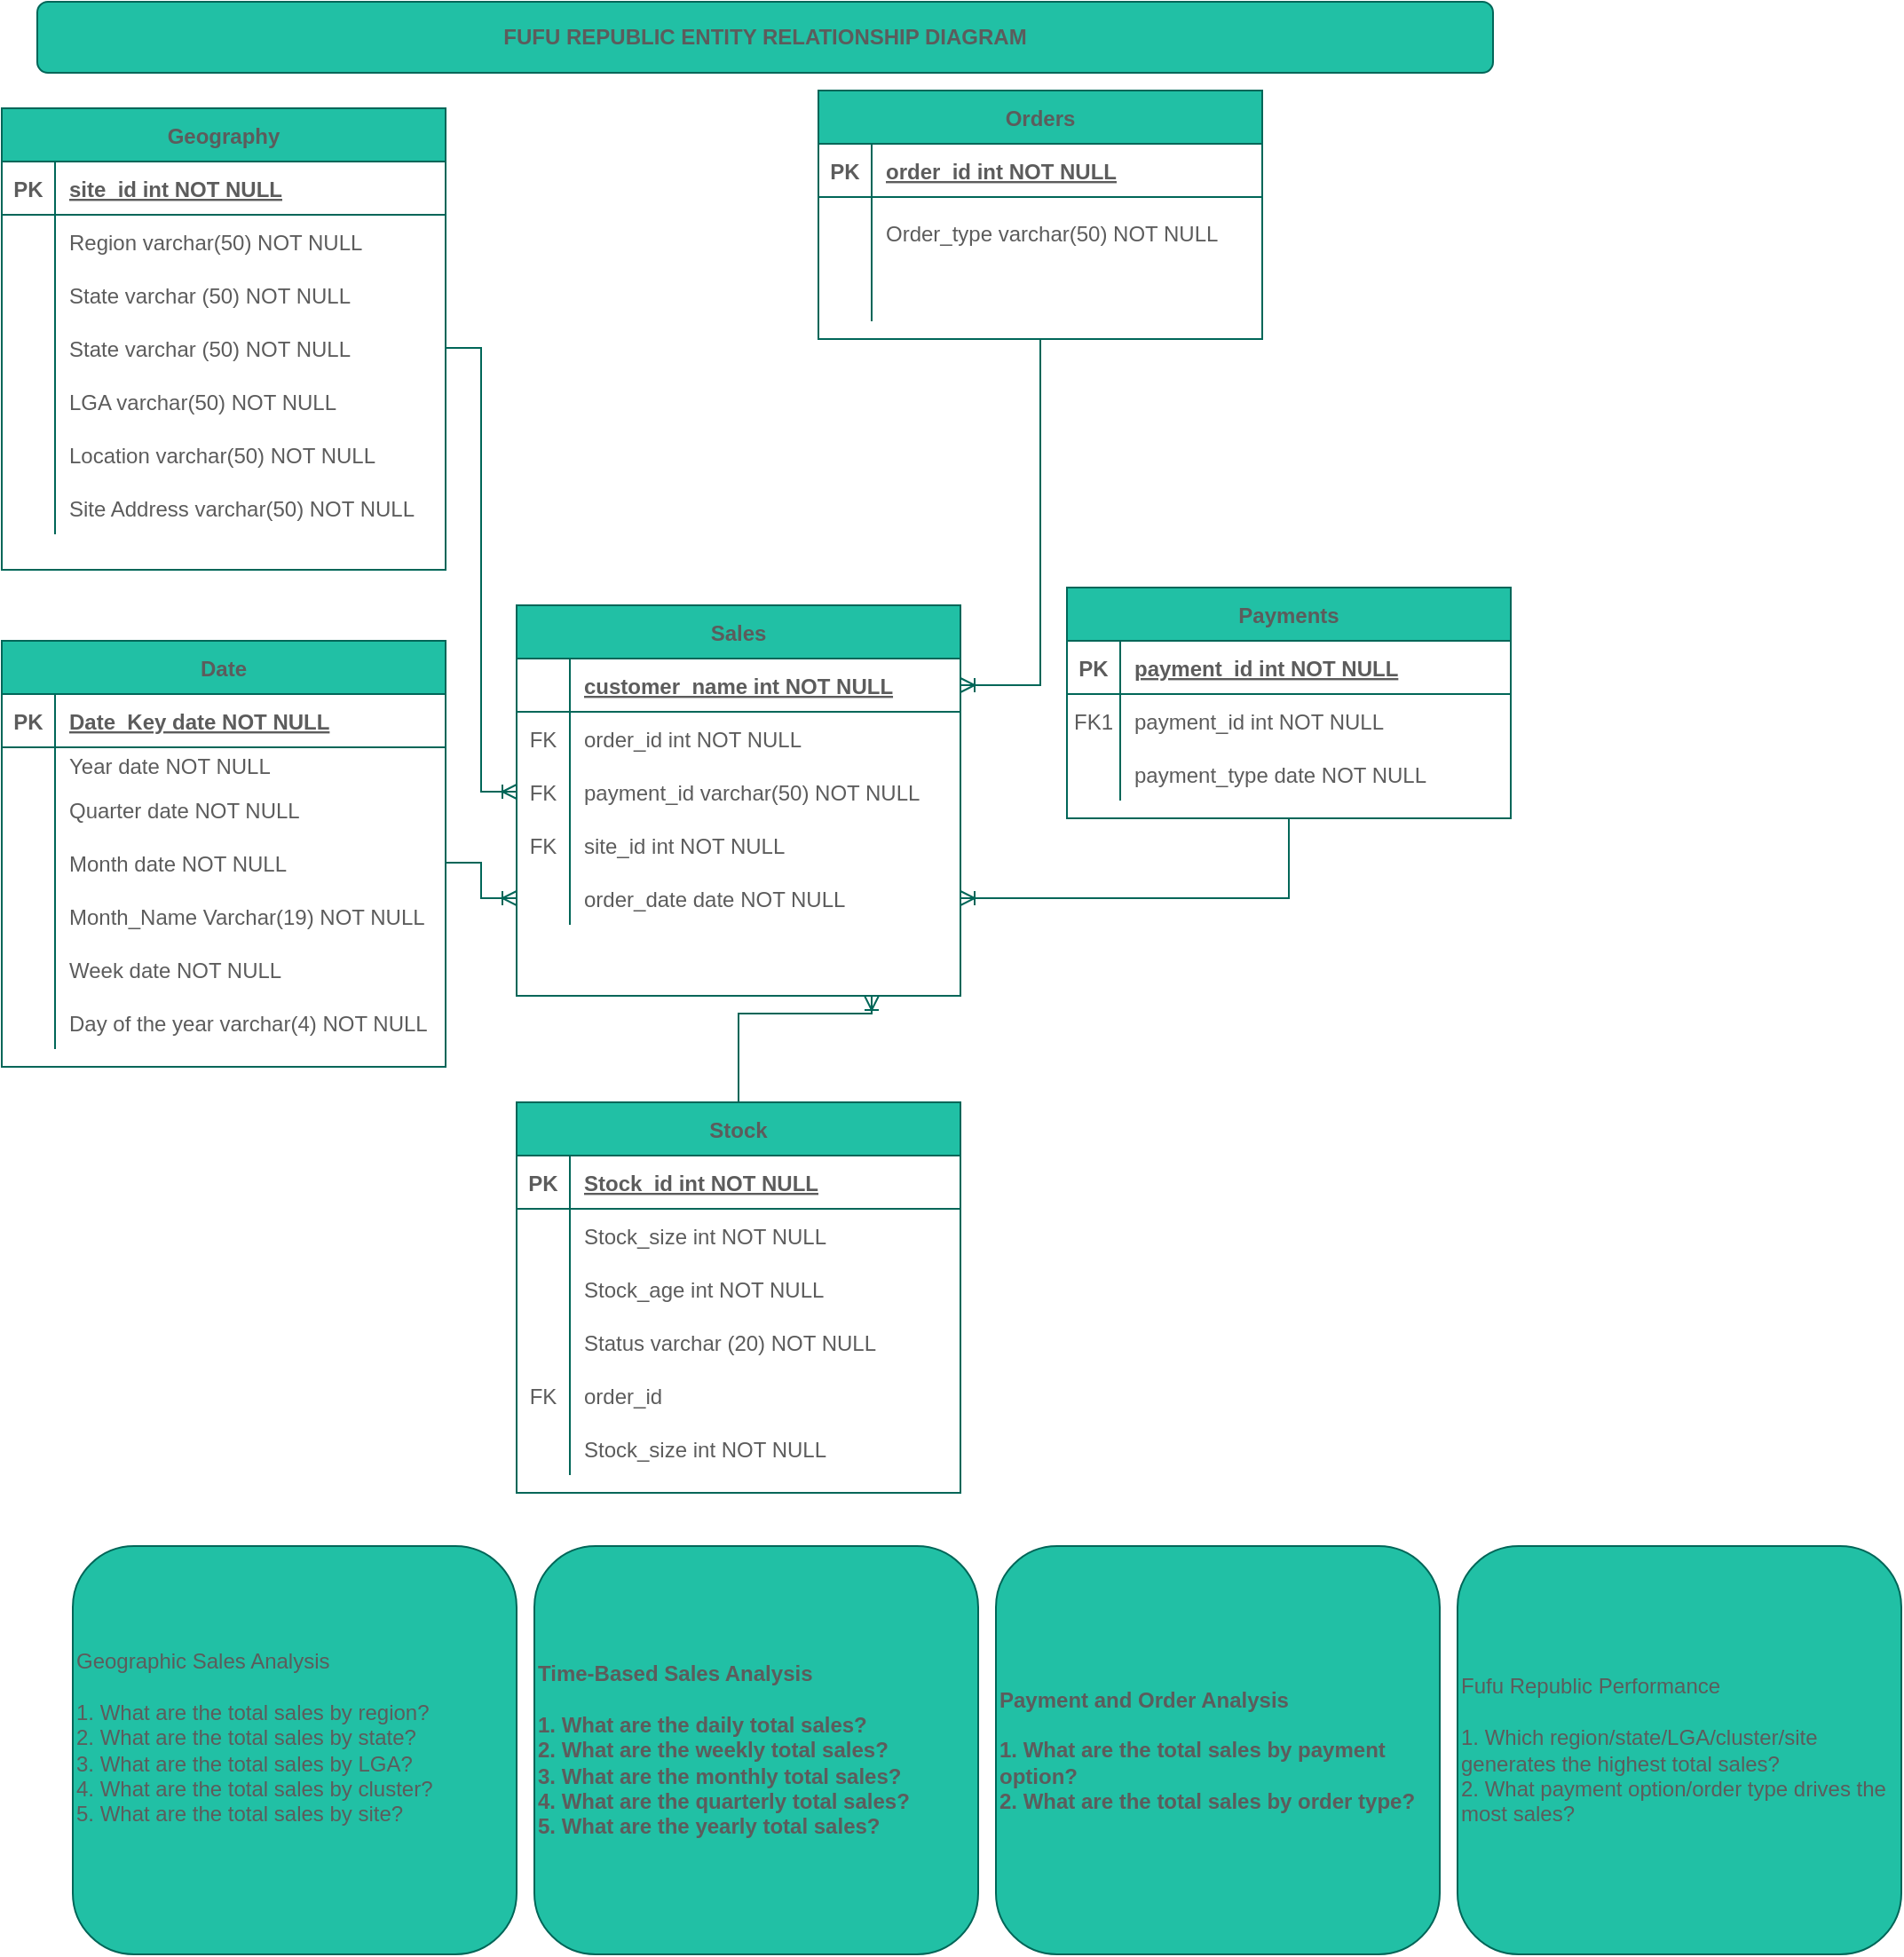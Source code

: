 <mxfile version="24.7.8">
  <diagram name="ERD" id="5C5pcOw7sjxrPdks30Gk">
    <mxGraphModel dx="880" dy="1568" grid="1" gridSize="10" guides="1" tooltips="1" connect="1" arrows="1" fold="1" page="1" pageScale="1" pageWidth="850" pageHeight="1100" background="#FFFFFF" math="0" shadow="0" extFonts="Permanent Marker^https://fonts.googleapis.com/css?family=Permanent+Marker">
      <root>
        <mxCell id="CfcRk36_hwaHJWHFUMBA-0" />
        <mxCell id="CfcRk36_hwaHJWHFUMBA-1" parent="CfcRk36_hwaHJWHFUMBA-0" />
        <mxCell id="GXQcaFGIUFK4CKgzjGYN-2" value="" style="edgeStyle=orthogonalEdgeStyle;rounded=0;orthogonalLoop=1;jettySize=auto;html=1;endArrow=ERoneToMany;endFill=0;labelBackgroundColor=none;strokeColor=#006658;fontColor=default;" parent="CfcRk36_hwaHJWHFUMBA-1" source="CfcRk36_hwaHJWHFUMBA-3" target="XKGTw56UXh3__JGdbOuR-85" edge="1">
          <mxGeometry relative="1" as="geometry" />
        </mxCell>
        <mxCell id="CfcRk36_hwaHJWHFUMBA-3" value="Orders" style="shape=table;startSize=30;container=1;collapsible=1;childLayout=tableLayout;fixedRows=1;rowLines=0;fontStyle=1;align=center;resizeLast=1;labelBackgroundColor=none;fillColor=#21C0A5;strokeColor=#006658;fontColor=#5C5C5C;" parent="CfcRk36_hwaHJWHFUMBA-1" vertex="1">
          <mxGeometry x="520" width="250" height="140" as="geometry">
            <mxRectangle x="450" y="120" width="80" height="30" as="alternateBounds" />
          </mxGeometry>
        </mxCell>
        <mxCell id="CfcRk36_hwaHJWHFUMBA-4" value="" style="shape=partialRectangle;collapsible=0;dropTarget=0;pointerEvents=0;fillColor=none;points=[[0,0.5],[1,0.5]];portConstraint=eastwest;top=0;left=0;right=0;bottom=1;labelBackgroundColor=none;strokeColor=#006658;fontColor=#5C5C5C;" parent="CfcRk36_hwaHJWHFUMBA-3" vertex="1">
          <mxGeometry y="30" width="250" height="30" as="geometry" />
        </mxCell>
        <mxCell id="CfcRk36_hwaHJWHFUMBA-5" value="PK" style="shape=partialRectangle;overflow=hidden;connectable=0;fillColor=none;top=0;left=0;bottom=0;right=0;fontStyle=1;labelBackgroundColor=none;strokeColor=#006658;fontColor=#5C5C5C;" parent="CfcRk36_hwaHJWHFUMBA-4" vertex="1">
          <mxGeometry width="30" height="30" as="geometry">
            <mxRectangle width="30" height="30" as="alternateBounds" />
          </mxGeometry>
        </mxCell>
        <mxCell id="CfcRk36_hwaHJWHFUMBA-6" value="order_id int NOT NULL " style="shape=partialRectangle;overflow=hidden;connectable=0;fillColor=none;top=0;left=0;bottom=0;right=0;align=left;spacingLeft=6;fontStyle=5;labelBackgroundColor=none;strokeColor=#006658;fontColor=#5C5C5C;" parent="CfcRk36_hwaHJWHFUMBA-4" vertex="1">
          <mxGeometry x="30" width="220" height="30" as="geometry">
            <mxRectangle width="220" height="30" as="alternateBounds" />
          </mxGeometry>
        </mxCell>
        <mxCell id="CfcRk36_hwaHJWHFUMBA-10" value="" style="shape=partialRectangle;collapsible=0;dropTarget=0;pointerEvents=0;fillColor=none;points=[[0,0.5],[1,0.5]];portConstraint=eastwest;top=0;left=0;right=0;bottom=0;labelBackgroundColor=none;strokeColor=#006658;fontColor=#5C5C5C;" parent="CfcRk36_hwaHJWHFUMBA-3" vertex="1">
          <mxGeometry y="60" width="250" height="40" as="geometry" />
        </mxCell>
        <mxCell id="CfcRk36_hwaHJWHFUMBA-11" value="" style="shape=partialRectangle;overflow=hidden;connectable=0;fillColor=none;top=0;left=0;bottom=0;right=0;labelBackgroundColor=none;strokeColor=#006658;fontColor=#5C5C5C;" parent="CfcRk36_hwaHJWHFUMBA-10" vertex="1">
          <mxGeometry width="30" height="40" as="geometry">
            <mxRectangle width="30" height="40" as="alternateBounds" />
          </mxGeometry>
        </mxCell>
        <mxCell id="CfcRk36_hwaHJWHFUMBA-12" value="Order_type varchar(50) NOT NULL" style="shape=partialRectangle;overflow=hidden;connectable=0;fillColor=none;top=0;left=0;bottom=0;right=0;align=left;spacingLeft=6;labelBackgroundColor=none;strokeColor=#006658;fontColor=#5C5C5C;" parent="CfcRk36_hwaHJWHFUMBA-10" vertex="1">
          <mxGeometry x="30" width="220" height="40" as="geometry">
            <mxRectangle width="220" height="40" as="alternateBounds" />
          </mxGeometry>
        </mxCell>
        <mxCell id="CfcRk36_hwaHJWHFUMBA-13" value="" style="shape=partialRectangle;collapsible=0;dropTarget=0;pointerEvents=0;fillColor=none;points=[[0,0.5],[1,0.5]];portConstraint=eastwest;top=0;left=0;right=0;bottom=0;labelBackgroundColor=none;strokeColor=#006658;fontColor=#5C5C5C;" parent="CfcRk36_hwaHJWHFUMBA-3" vertex="1">
          <mxGeometry y="100" width="250" height="30" as="geometry" />
        </mxCell>
        <mxCell id="CfcRk36_hwaHJWHFUMBA-14" value="" style="shape=partialRectangle;overflow=hidden;connectable=0;fillColor=none;top=0;left=0;bottom=0;right=0;labelBackgroundColor=none;strokeColor=#006658;fontColor=#5C5C5C;" parent="CfcRk36_hwaHJWHFUMBA-13" vertex="1">
          <mxGeometry width="30" height="30" as="geometry">
            <mxRectangle width="30" height="30" as="alternateBounds" />
          </mxGeometry>
        </mxCell>
        <mxCell id="CfcRk36_hwaHJWHFUMBA-15" value="" style="shape=partialRectangle;overflow=hidden;connectable=0;fillColor=none;top=0;left=0;bottom=0;right=0;align=left;spacingLeft=6;labelBackgroundColor=none;strokeColor=#006658;fontColor=#5C5C5C;" parent="CfcRk36_hwaHJWHFUMBA-13" vertex="1">
          <mxGeometry x="30" width="220" height="30" as="geometry">
            <mxRectangle width="220" height="30" as="alternateBounds" />
          </mxGeometry>
        </mxCell>
        <mxCell id="GXQcaFGIUFK4CKgzjGYN-4" value="" style="edgeStyle=orthogonalEdgeStyle;rounded=0;orthogonalLoop=1;jettySize=auto;html=1;endArrow=ERoneToMany;endFill=0;labelBackgroundColor=none;strokeColor=#006658;fontColor=default;" parent="CfcRk36_hwaHJWHFUMBA-1" source="CfcRk36_hwaHJWHFUMBA-16" target="XKGTw56UXh3__JGdbOuR-97" edge="1">
          <mxGeometry relative="1" as="geometry" />
        </mxCell>
        <mxCell id="CfcRk36_hwaHJWHFUMBA-26" value="Geography" style="shape=table;startSize=30;container=1;collapsible=1;childLayout=tableLayout;fixedRows=1;rowLines=0;fontStyle=1;align=center;resizeLast=1;labelBackgroundColor=none;fillColor=#21C0A5;strokeColor=#006658;fontColor=#5C5C5C;" parent="CfcRk36_hwaHJWHFUMBA-1" vertex="1">
          <mxGeometry x="60" y="10" width="250" height="260" as="geometry">
            <mxRectangle x="120" y="120" width="100" height="30" as="alternateBounds" />
          </mxGeometry>
        </mxCell>
        <mxCell id="CfcRk36_hwaHJWHFUMBA-27" value="" style="shape=partialRectangle;collapsible=0;dropTarget=0;pointerEvents=0;fillColor=none;points=[[0,0.5],[1,0.5]];portConstraint=eastwest;top=0;left=0;right=0;bottom=1;labelBackgroundColor=none;strokeColor=#006658;fontColor=#5C5C5C;" parent="CfcRk36_hwaHJWHFUMBA-26" vertex="1">
          <mxGeometry y="30" width="250" height="30" as="geometry" />
        </mxCell>
        <mxCell id="CfcRk36_hwaHJWHFUMBA-28" value="PK" style="shape=partialRectangle;overflow=hidden;connectable=0;fillColor=none;top=0;left=0;bottom=0;right=0;fontStyle=1;labelBackgroundColor=none;strokeColor=#006658;fontColor=#5C5C5C;" parent="CfcRk36_hwaHJWHFUMBA-27" vertex="1">
          <mxGeometry width="30" height="30" as="geometry">
            <mxRectangle width="30" height="30" as="alternateBounds" />
          </mxGeometry>
        </mxCell>
        <mxCell id="CfcRk36_hwaHJWHFUMBA-29" value="site_id int NOT NULL " style="shape=partialRectangle;overflow=hidden;connectable=0;fillColor=none;top=0;left=0;bottom=0;right=0;align=left;spacingLeft=6;fontStyle=5;labelBackgroundColor=none;strokeColor=#006658;fontColor=#5C5C5C;" parent="CfcRk36_hwaHJWHFUMBA-27" vertex="1">
          <mxGeometry x="30" width="220" height="30" as="geometry">
            <mxRectangle width="220" height="30" as="alternateBounds" />
          </mxGeometry>
        </mxCell>
        <mxCell id="CfcRk36_hwaHJWHFUMBA-30" value="" style="shape=partialRectangle;collapsible=0;dropTarget=0;pointerEvents=0;fillColor=none;points=[[0,0.5],[1,0.5]];portConstraint=eastwest;top=0;left=0;right=0;bottom=0;labelBackgroundColor=none;strokeColor=#006658;fontColor=#5C5C5C;" parent="CfcRk36_hwaHJWHFUMBA-26" vertex="1">
          <mxGeometry y="60" width="250" height="30" as="geometry" />
        </mxCell>
        <mxCell id="CfcRk36_hwaHJWHFUMBA-31" value="" style="shape=partialRectangle;overflow=hidden;connectable=0;fillColor=none;top=0;left=0;bottom=0;right=0;labelBackgroundColor=none;strokeColor=#006658;fontColor=#5C5C5C;" parent="CfcRk36_hwaHJWHFUMBA-30" vertex="1">
          <mxGeometry width="30" height="30" as="geometry">
            <mxRectangle width="30" height="30" as="alternateBounds" />
          </mxGeometry>
        </mxCell>
        <mxCell id="CfcRk36_hwaHJWHFUMBA-32" value="Region varchar(50) NOT NULL" style="shape=partialRectangle;overflow=hidden;connectable=0;fillColor=none;top=0;left=0;bottom=0;right=0;align=left;spacingLeft=6;labelBackgroundColor=none;strokeColor=#006658;fontColor=#5C5C5C;" parent="CfcRk36_hwaHJWHFUMBA-30" vertex="1">
          <mxGeometry x="30" width="220" height="30" as="geometry">
            <mxRectangle width="220" height="30" as="alternateBounds" />
          </mxGeometry>
        </mxCell>
        <mxCell id="XKGTw56UXh3__JGdbOuR-1" value="" style="shape=partialRectangle;collapsible=0;dropTarget=0;pointerEvents=0;fillColor=none;points=[[0,0.5],[1,0.5]];portConstraint=eastwest;top=0;left=0;right=0;bottom=0;labelBackgroundColor=none;strokeColor=#006658;fontColor=#5C5C5C;" parent="CfcRk36_hwaHJWHFUMBA-26" vertex="1">
          <mxGeometry y="90" width="250" height="30" as="geometry" />
        </mxCell>
        <mxCell id="XKGTw56UXh3__JGdbOuR-2" value="" style="shape=partialRectangle;overflow=hidden;connectable=0;fillColor=none;top=0;left=0;bottom=0;right=0;labelBackgroundColor=none;strokeColor=#006658;fontColor=#5C5C5C;" parent="XKGTw56UXh3__JGdbOuR-1" vertex="1">
          <mxGeometry width="30" height="30" as="geometry">
            <mxRectangle width="30" height="30" as="alternateBounds" />
          </mxGeometry>
        </mxCell>
        <mxCell id="XKGTw56UXh3__JGdbOuR-3" value="State varchar (50) NOT NULL" style="shape=partialRectangle;overflow=hidden;connectable=0;fillColor=none;top=0;left=0;bottom=0;right=0;align=left;spacingLeft=6;labelBackgroundColor=none;strokeColor=#006658;fontColor=#5C5C5C;" parent="XKGTw56UXh3__JGdbOuR-1" vertex="1">
          <mxGeometry x="30" width="220" height="30" as="geometry">
            <mxRectangle width="220" height="30" as="alternateBounds" />
          </mxGeometry>
        </mxCell>
        <mxCell id="XKGTw56UXh3__JGdbOuR-116" value="" style="shape=partialRectangle;collapsible=0;dropTarget=0;pointerEvents=0;fillColor=none;points=[[0,0.5],[1,0.5]];portConstraint=eastwest;top=0;left=0;right=0;bottom=0;labelBackgroundColor=none;strokeColor=#006658;fontColor=#5C5C5C;" parent="CfcRk36_hwaHJWHFUMBA-26" vertex="1">
          <mxGeometry y="120" width="250" height="30" as="geometry" />
        </mxCell>
        <mxCell id="XKGTw56UXh3__JGdbOuR-117" value="" style="shape=partialRectangle;overflow=hidden;connectable=0;fillColor=none;top=0;left=0;bottom=0;right=0;labelBackgroundColor=none;strokeColor=#006658;fontColor=#5C5C5C;" parent="XKGTw56UXh3__JGdbOuR-116" vertex="1">
          <mxGeometry width="30" height="30" as="geometry">
            <mxRectangle width="30" height="30" as="alternateBounds" />
          </mxGeometry>
        </mxCell>
        <mxCell id="XKGTw56UXh3__JGdbOuR-118" value="State varchar (50) NOT NULL" style="shape=partialRectangle;overflow=hidden;connectable=0;fillColor=none;top=0;left=0;bottom=0;right=0;align=left;spacingLeft=6;labelBackgroundColor=none;strokeColor=#006658;fontColor=#5C5C5C;" parent="XKGTw56UXh3__JGdbOuR-116" vertex="1">
          <mxGeometry x="30" width="220" height="30" as="geometry">
            <mxRectangle width="220" height="30" as="alternateBounds" />
          </mxGeometry>
        </mxCell>
        <mxCell id="XKGTw56UXh3__JGdbOuR-5" value="" style="shape=partialRectangle;collapsible=0;dropTarget=0;pointerEvents=0;fillColor=none;points=[[0,0.5],[1,0.5]];portConstraint=eastwest;top=0;left=0;right=0;bottom=0;labelBackgroundColor=none;strokeColor=#006658;fontColor=#5C5C5C;" parent="CfcRk36_hwaHJWHFUMBA-26" vertex="1">
          <mxGeometry y="150" width="250" height="30" as="geometry" />
        </mxCell>
        <mxCell id="XKGTw56UXh3__JGdbOuR-6" value="" style="shape=partialRectangle;overflow=hidden;connectable=0;fillColor=none;top=0;left=0;bottom=0;right=0;labelBackgroundColor=none;strokeColor=#006658;fontColor=#5C5C5C;" parent="XKGTw56UXh3__JGdbOuR-5" vertex="1">
          <mxGeometry width="30" height="30" as="geometry">
            <mxRectangle width="30" height="30" as="alternateBounds" />
          </mxGeometry>
        </mxCell>
        <mxCell id="XKGTw56UXh3__JGdbOuR-7" value="LGA varchar(50) NOT NULL" style="shape=partialRectangle;overflow=hidden;connectable=0;fillColor=none;top=0;left=0;bottom=0;right=0;align=left;spacingLeft=6;labelBackgroundColor=none;strokeColor=#006658;fontColor=#5C5C5C;" parent="XKGTw56UXh3__JGdbOuR-5" vertex="1">
          <mxGeometry x="30" width="220" height="30" as="geometry">
            <mxRectangle width="220" height="30" as="alternateBounds" />
          </mxGeometry>
        </mxCell>
        <mxCell id="XKGTw56UXh3__JGdbOuR-8" value="" style="shape=partialRectangle;collapsible=0;dropTarget=0;pointerEvents=0;fillColor=none;points=[[0,0.5],[1,0.5]];portConstraint=eastwest;top=0;left=0;right=0;bottom=0;labelBackgroundColor=none;strokeColor=#006658;fontColor=#5C5C5C;" parent="CfcRk36_hwaHJWHFUMBA-26" vertex="1">
          <mxGeometry y="180" width="250" height="30" as="geometry" />
        </mxCell>
        <mxCell id="XKGTw56UXh3__JGdbOuR-9" value="" style="shape=partialRectangle;overflow=hidden;connectable=0;fillColor=none;top=0;left=0;bottom=0;right=0;labelBackgroundColor=none;strokeColor=#006658;fontColor=#5C5C5C;" parent="XKGTw56UXh3__JGdbOuR-8" vertex="1">
          <mxGeometry width="30" height="30" as="geometry">
            <mxRectangle width="30" height="30" as="alternateBounds" />
          </mxGeometry>
        </mxCell>
        <mxCell id="XKGTw56UXh3__JGdbOuR-10" value="Location varchar(50) NOT NULL" style="shape=partialRectangle;overflow=hidden;connectable=0;fillColor=none;top=0;left=0;bottom=0;right=0;align=left;spacingLeft=6;labelBackgroundColor=none;strokeColor=#006658;fontColor=#5C5C5C;" parent="XKGTw56UXh3__JGdbOuR-8" vertex="1">
          <mxGeometry x="30" width="220" height="30" as="geometry">
            <mxRectangle width="220" height="30" as="alternateBounds" />
          </mxGeometry>
        </mxCell>
        <mxCell id="XKGTw56UXh3__JGdbOuR-11" value="" style="shape=partialRectangle;collapsible=0;dropTarget=0;pointerEvents=0;fillColor=none;points=[[0,0.5],[1,0.5]];portConstraint=eastwest;top=0;left=0;right=0;bottom=0;labelBackgroundColor=none;strokeColor=#006658;fontColor=#5C5C5C;" parent="CfcRk36_hwaHJWHFUMBA-26" vertex="1">
          <mxGeometry y="210" width="250" height="30" as="geometry" />
        </mxCell>
        <mxCell id="XKGTw56UXh3__JGdbOuR-12" value="" style="shape=partialRectangle;overflow=hidden;connectable=0;fillColor=none;top=0;left=0;bottom=0;right=0;labelBackgroundColor=none;strokeColor=#006658;fontColor=#5C5C5C;" parent="XKGTw56UXh3__JGdbOuR-11" vertex="1">
          <mxGeometry width="30" height="30" as="geometry">
            <mxRectangle width="30" height="30" as="alternateBounds" />
          </mxGeometry>
        </mxCell>
        <mxCell id="XKGTw56UXh3__JGdbOuR-13" value="Site Address varchar(50) NOT NULL" style="shape=partialRectangle;overflow=hidden;connectable=0;fillColor=none;top=0;left=0;bottom=0;right=0;align=left;spacingLeft=6;labelBackgroundColor=none;strokeColor=#006658;fontColor=#5C5C5C;" parent="XKGTw56UXh3__JGdbOuR-11" vertex="1">
          <mxGeometry x="30" width="220" height="30" as="geometry">
            <mxRectangle width="220" height="30" as="alternateBounds" />
          </mxGeometry>
        </mxCell>
        <mxCell id="XKGTw56UXh3__JGdbOuR-39" value="Date" style="shape=table;startSize=30;container=1;collapsible=1;childLayout=tableLayout;fixedRows=1;rowLines=0;fontStyle=1;align=center;resizeLast=1;labelBackgroundColor=none;fillColor=#21C0A5;strokeColor=#006658;fontColor=#5C5C5C;" parent="CfcRk36_hwaHJWHFUMBA-1" vertex="1">
          <mxGeometry x="60" y="310" width="250" height="240" as="geometry">
            <mxRectangle x="120" y="420" width="70" height="30" as="alternateBounds" />
          </mxGeometry>
        </mxCell>
        <mxCell id="XKGTw56UXh3__JGdbOuR-40" value="" style="shape=partialRectangle;collapsible=0;dropTarget=0;pointerEvents=0;fillColor=none;points=[[0,0.5],[1,0.5]];portConstraint=eastwest;top=0;left=0;right=0;bottom=1;labelBackgroundColor=none;strokeColor=#006658;fontColor=#5C5C5C;" parent="XKGTw56UXh3__JGdbOuR-39" vertex="1">
          <mxGeometry y="30" width="250" height="30" as="geometry" />
        </mxCell>
        <mxCell id="XKGTw56UXh3__JGdbOuR-41" value="PK" style="shape=partialRectangle;overflow=hidden;connectable=0;fillColor=none;top=0;left=0;bottom=0;right=0;fontStyle=1;labelBackgroundColor=none;strokeColor=#006658;fontColor=#5C5C5C;" parent="XKGTw56UXh3__JGdbOuR-40" vertex="1">
          <mxGeometry width="30" height="30" as="geometry">
            <mxRectangle width="30" height="30" as="alternateBounds" />
          </mxGeometry>
        </mxCell>
        <mxCell id="XKGTw56UXh3__JGdbOuR-42" value="Date_Key date NOT NULL " style="shape=partialRectangle;overflow=hidden;connectable=0;fillColor=none;top=0;left=0;bottom=0;right=0;align=left;spacingLeft=6;fontStyle=5;labelBackgroundColor=none;strokeColor=#006658;fontColor=#5C5C5C;" parent="XKGTw56UXh3__JGdbOuR-40" vertex="1">
          <mxGeometry x="30" width="220" height="30" as="geometry">
            <mxRectangle width="220" height="30" as="alternateBounds" />
          </mxGeometry>
        </mxCell>
        <mxCell id="XKGTw56UXh3__JGdbOuR-43" value="" style="shape=partialRectangle;collapsible=0;dropTarget=0;pointerEvents=0;fillColor=none;points=[[0,0.5],[1,0.5]];portConstraint=eastwest;top=0;left=0;right=0;bottom=0;labelBackgroundColor=none;strokeColor=#006658;fontColor=#5C5C5C;" parent="XKGTw56UXh3__JGdbOuR-39" vertex="1">
          <mxGeometry y="60" width="250" height="20" as="geometry" />
        </mxCell>
        <mxCell id="XKGTw56UXh3__JGdbOuR-44" value="" style="shape=partialRectangle;overflow=hidden;connectable=0;fillColor=none;top=0;left=0;bottom=0;right=0;labelBackgroundColor=none;strokeColor=#006658;fontColor=#5C5C5C;" parent="XKGTw56UXh3__JGdbOuR-43" vertex="1">
          <mxGeometry width="30" height="20" as="geometry">
            <mxRectangle width="30" height="20" as="alternateBounds" />
          </mxGeometry>
        </mxCell>
        <mxCell id="XKGTw56UXh3__JGdbOuR-45" value="Year date NOT NULL" style="shape=partialRectangle;overflow=hidden;connectable=0;fillColor=none;top=0;left=0;bottom=0;right=0;align=left;spacingLeft=6;labelBackgroundColor=none;strokeColor=#006658;fontColor=#5C5C5C;" parent="XKGTw56UXh3__JGdbOuR-43" vertex="1">
          <mxGeometry x="30" width="220" height="20" as="geometry">
            <mxRectangle width="220" height="20" as="alternateBounds" />
          </mxGeometry>
        </mxCell>
        <mxCell id="XKGTw56UXh3__JGdbOuR-46" value="" style="shape=partialRectangle;collapsible=0;dropTarget=0;pointerEvents=0;fillColor=none;points=[[0,0.5],[1,0.5]];portConstraint=eastwest;top=0;left=0;right=0;bottom=0;labelBackgroundColor=none;strokeColor=#006658;fontColor=#5C5C5C;" parent="XKGTw56UXh3__JGdbOuR-39" vertex="1">
          <mxGeometry y="80" width="250" height="30" as="geometry" />
        </mxCell>
        <mxCell id="XKGTw56UXh3__JGdbOuR-47" value="" style="shape=partialRectangle;overflow=hidden;connectable=0;fillColor=none;top=0;left=0;bottom=0;right=0;labelBackgroundColor=none;strokeColor=#006658;fontColor=#5C5C5C;" parent="XKGTw56UXh3__JGdbOuR-46" vertex="1">
          <mxGeometry width="30" height="30" as="geometry">
            <mxRectangle width="30" height="30" as="alternateBounds" />
          </mxGeometry>
        </mxCell>
        <mxCell id="XKGTw56UXh3__JGdbOuR-48" value="Quarter date NOT NULL" style="shape=partialRectangle;overflow=hidden;connectable=0;fillColor=none;top=0;left=0;bottom=0;right=0;align=left;spacingLeft=6;labelBackgroundColor=none;strokeColor=#006658;fontColor=#5C5C5C;" parent="XKGTw56UXh3__JGdbOuR-46" vertex="1">
          <mxGeometry x="30" width="220" height="30" as="geometry">
            <mxRectangle width="220" height="30" as="alternateBounds" />
          </mxGeometry>
        </mxCell>
        <mxCell id="XKGTw56UXh3__JGdbOuR-49" value="" style="shape=partialRectangle;collapsible=0;dropTarget=0;pointerEvents=0;fillColor=none;points=[[0,0.5],[1,0.5]];portConstraint=eastwest;top=0;left=0;right=0;bottom=0;labelBackgroundColor=none;strokeColor=#006658;fontColor=#5C5C5C;" parent="XKGTw56UXh3__JGdbOuR-39" vertex="1">
          <mxGeometry y="110" width="250" height="30" as="geometry" />
        </mxCell>
        <mxCell id="XKGTw56UXh3__JGdbOuR-50" value="" style="shape=partialRectangle;overflow=hidden;connectable=0;fillColor=none;top=0;left=0;bottom=0;right=0;labelBackgroundColor=none;strokeColor=#006658;fontColor=#5C5C5C;" parent="XKGTw56UXh3__JGdbOuR-49" vertex="1">
          <mxGeometry width="30" height="30" as="geometry">
            <mxRectangle width="30" height="30" as="alternateBounds" />
          </mxGeometry>
        </mxCell>
        <mxCell id="XKGTw56UXh3__JGdbOuR-51" value="Month date NOT NULL" style="shape=partialRectangle;overflow=hidden;connectable=0;fillColor=none;top=0;left=0;bottom=0;right=0;align=left;spacingLeft=6;labelBackgroundColor=none;strokeColor=#006658;fontColor=#5C5C5C;" parent="XKGTw56UXh3__JGdbOuR-49" vertex="1">
          <mxGeometry x="30" width="220" height="30" as="geometry">
            <mxRectangle width="220" height="30" as="alternateBounds" />
          </mxGeometry>
        </mxCell>
        <mxCell id="GXQcaFGIUFK4CKgzjGYN-5" value="" style="shape=partialRectangle;collapsible=0;dropTarget=0;pointerEvents=0;fillColor=none;points=[[0,0.5],[1,0.5]];portConstraint=eastwest;top=0;left=0;right=0;bottom=0;labelBackgroundColor=none;strokeColor=#006658;fontColor=#5C5C5C;" parent="XKGTw56UXh3__JGdbOuR-39" vertex="1">
          <mxGeometry y="140" width="250" height="30" as="geometry" />
        </mxCell>
        <mxCell id="GXQcaFGIUFK4CKgzjGYN-6" value="" style="shape=partialRectangle;overflow=hidden;connectable=0;fillColor=none;top=0;left=0;bottom=0;right=0;labelBackgroundColor=none;strokeColor=#006658;fontColor=#5C5C5C;" parent="GXQcaFGIUFK4CKgzjGYN-5" vertex="1">
          <mxGeometry width="30" height="30" as="geometry">
            <mxRectangle width="30" height="30" as="alternateBounds" />
          </mxGeometry>
        </mxCell>
        <mxCell id="GXQcaFGIUFK4CKgzjGYN-7" value="Month_Name Varchar(19) NOT NULL" style="shape=partialRectangle;overflow=hidden;connectable=0;fillColor=none;top=0;left=0;bottom=0;right=0;align=left;spacingLeft=6;labelBackgroundColor=none;strokeColor=#006658;fontColor=#5C5C5C;" parent="GXQcaFGIUFK4CKgzjGYN-5" vertex="1">
          <mxGeometry x="30" width="220" height="30" as="geometry">
            <mxRectangle width="220" height="30" as="alternateBounds" />
          </mxGeometry>
        </mxCell>
        <mxCell id="XKGTw56UXh3__JGdbOuR-52" value="" style="shape=partialRectangle;collapsible=0;dropTarget=0;pointerEvents=0;fillColor=none;points=[[0,0.5],[1,0.5]];portConstraint=eastwest;top=0;left=0;right=0;bottom=0;labelBackgroundColor=none;strokeColor=#006658;fontColor=#5C5C5C;" parent="XKGTw56UXh3__JGdbOuR-39" vertex="1">
          <mxGeometry y="170" width="250" height="30" as="geometry" />
        </mxCell>
        <mxCell id="XKGTw56UXh3__JGdbOuR-53" value="" style="shape=partialRectangle;overflow=hidden;connectable=0;fillColor=none;top=0;left=0;bottom=0;right=0;labelBackgroundColor=none;strokeColor=#006658;fontColor=#5C5C5C;" parent="XKGTw56UXh3__JGdbOuR-52" vertex="1">
          <mxGeometry width="30" height="30" as="geometry">
            <mxRectangle width="30" height="30" as="alternateBounds" />
          </mxGeometry>
        </mxCell>
        <mxCell id="XKGTw56UXh3__JGdbOuR-54" value="Week date NOT NULL" style="shape=partialRectangle;overflow=hidden;connectable=0;fillColor=none;top=0;left=0;bottom=0;right=0;align=left;spacingLeft=6;labelBackgroundColor=none;strokeColor=#006658;fontColor=#5C5C5C;" parent="XKGTw56UXh3__JGdbOuR-52" vertex="1">
          <mxGeometry x="30" width="220" height="30" as="geometry">
            <mxRectangle width="220" height="30" as="alternateBounds" />
          </mxGeometry>
        </mxCell>
        <mxCell id="XKGTw56UXh3__JGdbOuR-55" value="" style="shape=partialRectangle;collapsible=0;dropTarget=0;pointerEvents=0;fillColor=none;points=[[0,0.5],[1,0.5]];portConstraint=eastwest;top=0;left=0;right=0;bottom=0;labelBackgroundColor=none;strokeColor=#006658;fontColor=#5C5C5C;" parent="XKGTw56UXh3__JGdbOuR-39" vertex="1">
          <mxGeometry y="200" width="250" height="30" as="geometry" />
        </mxCell>
        <mxCell id="XKGTw56UXh3__JGdbOuR-56" value="" style="shape=partialRectangle;overflow=hidden;connectable=0;fillColor=none;top=0;left=0;bottom=0;right=0;labelBackgroundColor=none;strokeColor=#006658;fontColor=#5C5C5C;" parent="XKGTw56UXh3__JGdbOuR-55" vertex="1">
          <mxGeometry width="30" height="30" as="geometry">
            <mxRectangle width="30" height="30" as="alternateBounds" />
          </mxGeometry>
        </mxCell>
        <mxCell id="XKGTw56UXh3__JGdbOuR-57" value="Day of the year varchar(4) NOT NULL" style="shape=partialRectangle;overflow=hidden;connectable=0;fillColor=none;top=0;left=0;bottom=0;right=0;align=left;spacingLeft=6;labelBackgroundColor=none;strokeColor=#006658;fontColor=#5C5C5C;" parent="XKGTw56UXh3__JGdbOuR-55" vertex="1">
          <mxGeometry x="30" width="220" height="30" as="geometry">
            <mxRectangle width="220" height="30" as="alternateBounds" />
          </mxGeometry>
        </mxCell>
        <mxCell id="GXQcaFGIUFK4CKgzjGYN-10" value="" style="edgeStyle=orthogonalEdgeStyle;rounded=0;orthogonalLoop=1;jettySize=auto;html=1;endArrow=ERoneToMany;endFill=0;labelBackgroundColor=none;strokeColor=#006658;fontColor=default;" parent="CfcRk36_hwaHJWHFUMBA-1" source="XKGTw56UXh3__JGdbOuR-71" edge="1">
          <mxGeometry relative="1" as="geometry">
            <mxPoint x="550" y="510" as="targetPoint" />
            <Array as="points">
              <mxPoint x="475" y="520" />
              <mxPoint x="550" y="520" />
            </Array>
          </mxGeometry>
        </mxCell>
        <mxCell id="XKGTw56UXh3__JGdbOuR-71" value="Stock" style="shape=table;startSize=30;container=1;collapsible=1;childLayout=tableLayout;fixedRows=1;rowLines=0;fontStyle=1;align=center;resizeLast=1;labelBackgroundColor=none;fillColor=#21C0A5;strokeColor=#006658;fontColor=#5C5C5C;" parent="CfcRk36_hwaHJWHFUMBA-1" vertex="1">
          <mxGeometry x="350" y="570" width="250" height="220" as="geometry" />
        </mxCell>
        <mxCell id="XKGTw56UXh3__JGdbOuR-72" value="" style="shape=partialRectangle;collapsible=0;dropTarget=0;pointerEvents=0;fillColor=none;points=[[0,0.5],[1,0.5]];portConstraint=eastwest;top=0;left=0;right=0;bottom=1;labelBackgroundColor=none;strokeColor=#006658;fontColor=#5C5C5C;" parent="XKGTw56UXh3__JGdbOuR-71" vertex="1">
          <mxGeometry y="30" width="250" height="30" as="geometry" />
        </mxCell>
        <mxCell id="XKGTw56UXh3__JGdbOuR-73" value="PK" style="shape=partialRectangle;overflow=hidden;connectable=0;fillColor=none;top=0;left=0;bottom=0;right=0;fontStyle=1;labelBackgroundColor=none;strokeColor=#006658;fontColor=#5C5C5C;" parent="XKGTw56UXh3__JGdbOuR-72" vertex="1">
          <mxGeometry width="30" height="30" as="geometry">
            <mxRectangle width="30" height="30" as="alternateBounds" />
          </mxGeometry>
        </mxCell>
        <mxCell id="XKGTw56UXh3__JGdbOuR-74" value="Stock_id int NOT NULL " style="shape=partialRectangle;overflow=hidden;connectable=0;fillColor=none;top=0;left=0;bottom=0;right=0;align=left;spacingLeft=6;fontStyle=5;labelBackgroundColor=none;strokeColor=#006658;fontColor=#5C5C5C;" parent="XKGTw56UXh3__JGdbOuR-72" vertex="1">
          <mxGeometry x="30" width="220" height="30" as="geometry">
            <mxRectangle width="220" height="30" as="alternateBounds" />
          </mxGeometry>
        </mxCell>
        <mxCell id="XKGTw56UXh3__JGdbOuR-75" value="" style="shape=partialRectangle;collapsible=0;dropTarget=0;pointerEvents=0;fillColor=none;points=[[0,0.5],[1,0.5]];portConstraint=eastwest;top=0;left=0;right=0;bottom=0;labelBackgroundColor=none;strokeColor=#006658;fontColor=#5C5C5C;" parent="XKGTw56UXh3__JGdbOuR-71" vertex="1">
          <mxGeometry y="60" width="250" height="30" as="geometry" />
        </mxCell>
        <mxCell id="XKGTw56UXh3__JGdbOuR-76" value="" style="shape=partialRectangle;overflow=hidden;connectable=0;fillColor=none;top=0;left=0;bottom=0;right=0;labelBackgroundColor=none;strokeColor=#006658;fontColor=#5C5C5C;" parent="XKGTw56UXh3__JGdbOuR-75" vertex="1">
          <mxGeometry width="30" height="30" as="geometry">
            <mxRectangle width="30" height="30" as="alternateBounds" />
          </mxGeometry>
        </mxCell>
        <mxCell id="XKGTw56UXh3__JGdbOuR-77" value="Stock_size int NOT NULL" style="shape=partialRectangle;overflow=hidden;connectable=0;fillColor=none;top=0;left=0;bottom=0;right=0;align=left;spacingLeft=6;labelBackgroundColor=none;strokeColor=#006658;fontColor=#5C5C5C;" parent="XKGTw56UXh3__JGdbOuR-75" vertex="1">
          <mxGeometry x="30" width="220" height="30" as="geometry">
            <mxRectangle width="220" height="30" as="alternateBounds" />
          </mxGeometry>
        </mxCell>
        <mxCell id="XKGTw56UXh3__JGdbOuR-78" value="" style="shape=partialRectangle;collapsible=0;dropTarget=0;pointerEvents=0;fillColor=none;points=[[0,0.5],[1,0.5]];portConstraint=eastwest;top=0;left=0;right=0;bottom=0;labelBackgroundColor=none;strokeColor=#006658;fontColor=#5C5C5C;" parent="XKGTw56UXh3__JGdbOuR-71" vertex="1">
          <mxGeometry y="90" width="250" height="30" as="geometry" />
        </mxCell>
        <mxCell id="XKGTw56UXh3__JGdbOuR-79" value="" style="shape=partialRectangle;overflow=hidden;connectable=0;fillColor=none;top=0;left=0;bottom=0;right=0;labelBackgroundColor=none;strokeColor=#006658;fontColor=#5C5C5C;" parent="XKGTw56UXh3__JGdbOuR-78" vertex="1">
          <mxGeometry width="30" height="30" as="geometry">
            <mxRectangle width="30" height="30" as="alternateBounds" />
          </mxGeometry>
        </mxCell>
        <mxCell id="XKGTw56UXh3__JGdbOuR-80" value="Stock_age int NOT NULL" style="shape=partialRectangle;overflow=hidden;connectable=0;fillColor=none;top=0;left=0;bottom=0;right=0;align=left;spacingLeft=6;labelBackgroundColor=none;strokeColor=#006658;fontColor=#5C5C5C;" parent="XKGTw56UXh3__JGdbOuR-78" vertex="1">
          <mxGeometry x="30" width="220" height="30" as="geometry">
            <mxRectangle width="220" height="30" as="alternateBounds" />
          </mxGeometry>
        </mxCell>
        <mxCell id="XKGTw56UXh3__JGdbOuR-81" value="" style="shape=partialRectangle;collapsible=0;dropTarget=0;pointerEvents=0;fillColor=none;points=[[0,0.5],[1,0.5]];portConstraint=eastwest;top=0;left=0;right=0;bottom=0;labelBackgroundColor=none;strokeColor=#006658;fontColor=#5C5C5C;" parent="XKGTw56UXh3__JGdbOuR-71" vertex="1">
          <mxGeometry y="120" width="250" height="30" as="geometry" />
        </mxCell>
        <mxCell id="XKGTw56UXh3__JGdbOuR-82" value="" style="shape=partialRectangle;overflow=hidden;connectable=0;fillColor=none;top=0;left=0;bottom=0;right=0;labelBackgroundColor=none;strokeColor=#006658;fontColor=#5C5C5C;" parent="XKGTw56UXh3__JGdbOuR-81" vertex="1">
          <mxGeometry width="30" height="30" as="geometry">
            <mxRectangle width="30" height="30" as="alternateBounds" />
          </mxGeometry>
        </mxCell>
        <mxCell id="XKGTw56UXh3__JGdbOuR-83" value="Status varchar (20) NOT NULL" style="shape=partialRectangle;overflow=hidden;connectable=0;fillColor=none;top=0;left=0;bottom=0;right=0;align=left;spacingLeft=6;labelBackgroundColor=none;strokeColor=#006658;fontColor=#5C5C5C;" parent="XKGTw56UXh3__JGdbOuR-81" vertex="1">
          <mxGeometry x="30" width="220" height="30" as="geometry">
            <mxRectangle width="220" height="30" as="alternateBounds" />
          </mxGeometry>
        </mxCell>
        <mxCell id="GXQcaFGIUFK4CKgzjGYN-12" value="" style="shape=partialRectangle;collapsible=0;dropTarget=0;pointerEvents=0;fillColor=none;points=[[0,0.5],[1,0.5]];portConstraint=eastwest;top=0;left=0;right=0;bottom=0;labelBackgroundColor=none;strokeColor=#006658;fontColor=#5C5C5C;" parent="XKGTw56UXh3__JGdbOuR-71" vertex="1">
          <mxGeometry y="150" width="250" height="30" as="geometry" />
        </mxCell>
        <mxCell id="GXQcaFGIUFK4CKgzjGYN-13" value="FK" style="shape=partialRectangle;overflow=hidden;connectable=0;fillColor=none;top=0;left=0;bottom=0;right=0;labelBackgroundColor=none;strokeColor=#006658;fontColor=#5C5C5C;" parent="GXQcaFGIUFK4CKgzjGYN-12" vertex="1">
          <mxGeometry width="30" height="30" as="geometry">
            <mxRectangle width="30" height="30" as="alternateBounds" />
          </mxGeometry>
        </mxCell>
        <mxCell id="GXQcaFGIUFK4CKgzjGYN-14" value="order_id" style="shape=partialRectangle;overflow=hidden;connectable=0;fillColor=none;top=0;left=0;bottom=0;right=0;align=left;spacingLeft=6;labelBackgroundColor=none;strokeColor=#006658;fontColor=#5C5C5C;" parent="GXQcaFGIUFK4CKgzjGYN-12" vertex="1">
          <mxGeometry x="30" width="220" height="30" as="geometry">
            <mxRectangle width="220" height="30" as="alternateBounds" />
          </mxGeometry>
        </mxCell>
        <mxCell id="GXQcaFGIUFK4CKgzjGYN-20" value="" style="shape=partialRectangle;collapsible=0;dropTarget=0;pointerEvents=0;fillColor=none;points=[[0,0.5],[1,0.5]];portConstraint=eastwest;top=0;left=0;right=0;bottom=0;labelBackgroundColor=none;strokeColor=#006658;fontColor=#5C5C5C;" parent="XKGTw56UXh3__JGdbOuR-71" vertex="1">
          <mxGeometry y="180" width="250" height="30" as="geometry" />
        </mxCell>
        <mxCell id="GXQcaFGIUFK4CKgzjGYN-21" value="" style="shape=partialRectangle;overflow=hidden;connectable=0;fillColor=none;top=0;left=0;bottom=0;right=0;labelBackgroundColor=none;strokeColor=#006658;fontColor=#5C5C5C;" parent="GXQcaFGIUFK4CKgzjGYN-20" vertex="1">
          <mxGeometry width="30" height="30" as="geometry">
            <mxRectangle width="30" height="30" as="alternateBounds" />
          </mxGeometry>
        </mxCell>
        <mxCell id="GXQcaFGIUFK4CKgzjGYN-22" value="Stock_size int NOT NULL" style="shape=partialRectangle;overflow=hidden;connectable=0;fillColor=none;top=0;left=0;bottom=0;right=0;align=left;spacingLeft=6;labelBackgroundColor=none;strokeColor=#006658;fontColor=#5C5C5C;" parent="GXQcaFGIUFK4CKgzjGYN-20" vertex="1">
          <mxGeometry x="30" width="220" height="30" as="geometry">
            <mxRectangle width="220" height="30" as="alternateBounds" />
          </mxGeometry>
        </mxCell>
        <mxCell id="XKGTw56UXh3__JGdbOuR-84" value="Sales" style="shape=table;startSize=30;container=1;collapsible=1;childLayout=tableLayout;fixedRows=1;rowLines=0;fontStyle=1;align=center;resizeLast=1;labelBackgroundColor=none;fillColor=#21C0A5;strokeColor=#006658;fontColor=#5C5C5C;" parent="CfcRk36_hwaHJWHFUMBA-1" vertex="1">
          <mxGeometry x="350" y="290" width="250" height="220" as="geometry">
            <mxRectangle x="450" y="120" width="80" height="30" as="alternateBounds" />
          </mxGeometry>
        </mxCell>
        <mxCell id="XKGTw56UXh3__JGdbOuR-85" value="" style="shape=partialRectangle;collapsible=0;dropTarget=0;pointerEvents=0;fillColor=none;points=[[0,0.5],[1,0.5]];portConstraint=eastwest;top=0;left=0;right=0;bottom=1;labelBackgroundColor=none;strokeColor=#006658;fontColor=#5C5C5C;" parent="XKGTw56UXh3__JGdbOuR-84" vertex="1">
          <mxGeometry y="30" width="250" height="30" as="geometry" />
        </mxCell>
        <mxCell id="XKGTw56UXh3__JGdbOuR-86" value="" style="shape=partialRectangle;overflow=hidden;connectable=0;fillColor=none;top=0;left=0;bottom=0;right=0;fontStyle=1;labelBackgroundColor=none;strokeColor=#006658;fontColor=#5C5C5C;" parent="XKGTw56UXh3__JGdbOuR-85" vertex="1">
          <mxGeometry width="30" height="30" as="geometry">
            <mxRectangle width="30" height="30" as="alternateBounds" />
          </mxGeometry>
        </mxCell>
        <mxCell id="XKGTw56UXh3__JGdbOuR-87" value="customer_name int NOT NULL " style="shape=partialRectangle;overflow=hidden;connectable=0;fillColor=none;top=0;left=0;bottom=0;right=0;align=left;spacingLeft=6;fontStyle=5;labelBackgroundColor=none;strokeColor=#006658;fontColor=#5C5C5C;" parent="XKGTw56UXh3__JGdbOuR-85" vertex="1">
          <mxGeometry x="30" width="220" height="30" as="geometry">
            <mxRectangle width="220" height="30" as="alternateBounds" />
          </mxGeometry>
        </mxCell>
        <mxCell id="XKGTw56UXh3__JGdbOuR-88" value="" style="shape=partialRectangle;collapsible=0;dropTarget=0;pointerEvents=0;fillColor=none;points=[[0,0.5],[1,0.5]];portConstraint=eastwest;top=0;left=0;right=0;bottom=0;labelBackgroundColor=none;strokeColor=#006658;fontColor=#5C5C5C;" parent="XKGTw56UXh3__JGdbOuR-84" vertex="1">
          <mxGeometry y="60" width="250" height="30" as="geometry" />
        </mxCell>
        <mxCell id="XKGTw56UXh3__JGdbOuR-89" value="FK" style="shape=partialRectangle;overflow=hidden;connectable=0;fillColor=none;top=0;left=0;bottom=0;right=0;labelBackgroundColor=none;strokeColor=#006658;fontColor=#5C5C5C;" parent="XKGTw56UXh3__JGdbOuR-88" vertex="1">
          <mxGeometry width="30" height="30" as="geometry">
            <mxRectangle width="30" height="30" as="alternateBounds" />
          </mxGeometry>
        </mxCell>
        <mxCell id="XKGTw56UXh3__JGdbOuR-90" value="order_id int NOT NULL" style="shape=partialRectangle;overflow=hidden;connectable=0;fillColor=none;top=0;left=0;bottom=0;right=0;align=left;spacingLeft=6;labelBackgroundColor=none;strokeColor=#006658;fontColor=#5C5C5C;" parent="XKGTw56UXh3__JGdbOuR-88" vertex="1">
          <mxGeometry x="30" width="220" height="30" as="geometry">
            <mxRectangle width="220" height="30" as="alternateBounds" />
          </mxGeometry>
        </mxCell>
        <mxCell id="XKGTw56UXh3__JGdbOuR-91" value="" style="shape=partialRectangle;collapsible=0;dropTarget=0;pointerEvents=0;fillColor=none;points=[[0,0.5],[1,0.5]];portConstraint=eastwest;top=0;left=0;right=0;bottom=0;labelBackgroundColor=none;strokeColor=#006658;fontColor=#5C5C5C;" parent="XKGTw56UXh3__JGdbOuR-84" vertex="1">
          <mxGeometry y="90" width="250" height="30" as="geometry" />
        </mxCell>
        <mxCell id="XKGTw56UXh3__JGdbOuR-92" value="FK" style="shape=partialRectangle;overflow=hidden;connectable=0;fillColor=none;top=0;left=0;bottom=0;right=0;labelBackgroundColor=none;strokeColor=#006658;fontColor=#5C5C5C;" parent="XKGTw56UXh3__JGdbOuR-91" vertex="1">
          <mxGeometry width="30" height="30" as="geometry">
            <mxRectangle width="30" height="30" as="alternateBounds" />
          </mxGeometry>
        </mxCell>
        <mxCell id="XKGTw56UXh3__JGdbOuR-93" value="payment_id varchar(50) NOT NULL" style="shape=partialRectangle;overflow=hidden;connectable=0;fillColor=none;top=0;left=0;bottom=0;right=0;align=left;spacingLeft=6;labelBackgroundColor=none;strokeColor=#006658;fontColor=#5C5C5C;" parent="XKGTw56UXh3__JGdbOuR-91" vertex="1">
          <mxGeometry x="30" width="220" height="30" as="geometry">
            <mxRectangle width="220" height="30" as="alternateBounds" />
          </mxGeometry>
        </mxCell>
        <mxCell id="XKGTw56UXh3__JGdbOuR-94" value="" style="shape=partialRectangle;collapsible=0;dropTarget=0;pointerEvents=0;fillColor=none;points=[[0,0.5],[1,0.5]];portConstraint=eastwest;top=0;left=0;right=0;bottom=0;labelBackgroundColor=none;strokeColor=#006658;fontColor=#5C5C5C;" parent="XKGTw56UXh3__JGdbOuR-84" vertex="1">
          <mxGeometry y="120" width="250" height="30" as="geometry" />
        </mxCell>
        <mxCell id="XKGTw56UXh3__JGdbOuR-95" value="FK" style="shape=partialRectangle;overflow=hidden;connectable=0;fillColor=none;top=0;left=0;bottom=0;right=0;labelBackgroundColor=none;strokeColor=#006658;fontColor=#5C5C5C;" parent="XKGTw56UXh3__JGdbOuR-94" vertex="1">
          <mxGeometry width="30" height="30" as="geometry">
            <mxRectangle width="30" height="30" as="alternateBounds" />
          </mxGeometry>
        </mxCell>
        <mxCell id="XKGTw56UXh3__JGdbOuR-96" value="site_id int NOT NULL" style="shape=partialRectangle;overflow=hidden;connectable=0;fillColor=none;top=0;left=0;bottom=0;right=0;align=left;spacingLeft=6;labelBackgroundColor=none;strokeColor=#006658;fontColor=#5C5C5C;" parent="XKGTw56UXh3__JGdbOuR-94" vertex="1">
          <mxGeometry x="30" width="220" height="30" as="geometry">
            <mxRectangle width="220" height="30" as="alternateBounds" />
          </mxGeometry>
        </mxCell>
        <mxCell id="XKGTw56UXh3__JGdbOuR-97" value="" style="shape=partialRectangle;collapsible=0;dropTarget=0;pointerEvents=0;fillColor=none;points=[[0,0.5],[1,0.5]];portConstraint=eastwest;top=0;left=0;right=0;bottom=0;labelBackgroundColor=none;strokeColor=#006658;fontColor=#5C5C5C;" parent="XKGTw56UXh3__JGdbOuR-84" vertex="1">
          <mxGeometry y="150" width="250" height="30" as="geometry" />
        </mxCell>
        <mxCell id="XKGTw56UXh3__JGdbOuR-98" value="" style="shape=partialRectangle;overflow=hidden;connectable=0;fillColor=none;top=0;left=0;bottom=0;right=0;labelBackgroundColor=none;strokeColor=#006658;fontColor=#5C5C5C;" parent="XKGTw56UXh3__JGdbOuR-97" vertex="1">
          <mxGeometry width="30" height="30" as="geometry">
            <mxRectangle width="30" height="30" as="alternateBounds" />
          </mxGeometry>
        </mxCell>
        <mxCell id="XKGTw56UXh3__JGdbOuR-99" value="order_date date NOT NULL" style="shape=partialRectangle;overflow=hidden;connectable=0;fillColor=none;top=0;left=0;bottom=0;right=0;align=left;spacingLeft=6;labelBackgroundColor=none;strokeColor=#006658;fontColor=#5C5C5C;" parent="XKGTw56UXh3__JGdbOuR-97" vertex="1">
          <mxGeometry x="30" width="220" height="30" as="geometry">
            <mxRectangle width="220" height="30" as="alternateBounds" />
          </mxGeometry>
        </mxCell>
        <mxCell id="GXQcaFGIUFK4CKgzjGYN-3" value="" style="edgeStyle=orthogonalEdgeStyle;rounded=0;orthogonalLoop=1;jettySize=auto;html=1;endArrow=ERoneToMany;endFill=0;labelBackgroundColor=none;strokeColor=#006658;fontColor=default;" parent="CfcRk36_hwaHJWHFUMBA-1" source="XKGTw56UXh3__JGdbOuR-116" target="XKGTw56UXh3__JGdbOuR-91" edge="1">
          <mxGeometry relative="1" as="geometry" />
        </mxCell>
        <mxCell id="GXQcaFGIUFK4CKgzjGYN-8" value="" style="edgeStyle=orthogonalEdgeStyle;rounded=0;orthogonalLoop=1;jettySize=auto;html=1;endArrow=ERoneToMany;endFill=0;labelBackgroundColor=none;strokeColor=#006658;fontColor=default;" parent="CfcRk36_hwaHJWHFUMBA-1" source="XKGTw56UXh3__JGdbOuR-49" target="XKGTw56UXh3__JGdbOuR-97" edge="1">
          <mxGeometry relative="1" as="geometry" />
        </mxCell>
        <mxCell id="CfcRk36_hwaHJWHFUMBA-16" value="Payments" style="shape=table;startSize=30;container=1;collapsible=1;childLayout=tableLayout;fixedRows=1;rowLines=0;fontStyle=1;align=center;resizeLast=1;labelBackgroundColor=none;fillColor=#21C0A5;strokeColor=#006658;fontColor=#5C5C5C;" parent="CfcRk36_hwaHJWHFUMBA-1" vertex="1">
          <mxGeometry x="660" y="280" width="250" height="130" as="geometry" />
        </mxCell>
        <mxCell id="CfcRk36_hwaHJWHFUMBA-17" value="" style="shape=partialRectangle;collapsible=0;dropTarget=0;pointerEvents=0;fillColor=none;points=[[0,0.5],[1,0.5]];portConstraint=eastwest;top=0;left=0;right=0;bottom=1;labelBackgroundColor=none;strokeColor=#006658;fontColor=#5C5C5C;" parent="CfcRk36_hwaHJWHFUMBA-16" vertex="1">
          <mxGeometry y="30" width="250" height="30" as="geometry" />
        </mxCell>
        <mxCell id="CfcRk36_hwaHJWHFUMBA-18" value="PK" style="shape=partialRectangle;overflow=hidden;connectable=0;fillColor=none;top=0;left=0;bottom=0;right=0;fontStyle=1;labelBackgroundColor=none;strokeColor=#006658;fontColor=#5C5C5C;" parent="CfcRk36_hwaHJWHFUMBA-17" vertex="1">
          <mxGeometry width="30" height="30" as="geometry">
            <mxRectangle width="30" height="30" as="alternateBounds" />
          </mxGeometry>
        </mxCell>
        <mxCell id="CfcRk36_hwaHJWHFUMBA-19" value="payment_id int NOT NULL " style="shape=partialRectangle;overflow=hidden;connectable=0;fillColor=none;top=0;left=0;bottom=0;right=0;align=left;spacingLeft=6;fontStyle=5;labelBackgroundColor=none;strokeColor=#006658;fontColor=#5C5C5C;" parent="CfcRk36_hwaHJWHFUMBA-17" vertex="1">
          <mxGeometry x="30" width="220" height="30" as="geometry">
            <mxRectangle width="220" height="30" as="alternateBounds" />
          </mxGeometry>
        </mxCell>
        <mxCell id="CfcRk36_hwaHJWHFUMBA-20" value="" style="shape=partialRectangle;collapsible=0;dropTarget=0;pointerEvents=0;fillColor=none;points=[[0,0.5],[1,0.5]];portConstraint=eastwest;top=0;left=0;right=0;bottom=0;labelBackgroundColor=none;strokeColor=#006658;fontColor=#5C5C5C;" parent="CfcRk36_hwaHJWHFUMBA-16" vertex="1">
          <mxGeometry y="60" width="250" height="30" as="geometry" />
        </mxCell>
        <mxCell id="CfcRk36_hwaHJWHFUMBA-21" value="FK1" style="shape=partialRectangle;overflow=hidden;connectable=0;fillColor=none;top=0;left=0;bottom=0;right=0;labelBackgroundColor=none;strokeColor=#006658;fontColor=#5C5C5C;" parent="CfcRk36_hwaHJWHFUMBA-20" vertex="1">
          <mxGeometry width="30" height="30" as="geometry">
            <mxRectangle width="30" height="30" as="alternateBounds" />
          </mxGeometry>
        </mxCell>
        <mxCell id="CfcRk36_hwaHJWHFUMBA-22" value="payment_id int NOT NULL" style="shape=partialRectangle;overflow=hidden;connectable=0;fillColor=none;top=0;left=0;bottom=0;right=0;align=left;spacingLeft=6;labelBackgroundColor=none;strokeColor=#006658;fontColor=#5C5C5C;" parent="CfcRk36_hwaHJWHFUMBA-20" vertex="1">
          <mxGeometry x="30" width="220" height="30" as="geometry">
            <mxRectangle width="220" height="30" as="alternateBounds" />
          </mxGeometry>
        </mxCell>
        <mxCell id="CfcRk36_hwaHJWHFUMBA-23" value="" style="shape=partialRectangle;collapsible=0;dropTarget=0;pointerEvents=0;fillColor=none;points=[[0,0.5],[1,0.5]];portConstraint=eastwest;top=0;left=0;right=0;bottom=0;labelBackgroundColor=none;strokeColor=#006658;fontColor=#5C5C5C;" parent="CfcRk36_hwaHJWHFUMBA-16" vertex="1">
          <mxGeometry y="90" width="250" height="30" as="geometry" />
        </mxCell>
        <mxCell id="CfcRk36_hwaHJWHFUMBA-24" value="" style="shape=partialRectangle;overflow=hidden;connectable=0;fillColor=none;top=0;left=0;bottom=0;right=0;labelBackgroundColor=none;strokeColor=#006658;fontColor=#5C5C5C;" parent="CfcRk36_hwaHJWHFUMBA-23" vertex="1">
          <mxGeometry width="30" height="30" as="geometry">
            <mxRectangle width="30" height="30" as="alternateBounds" />
          </mxGeometry>
        </mxCell>
        <mxCell id="CfcRk36_hwaHJWHFUMBA-25" value="payment_type date NOT NULL" style="shape=partialRectangle;overflow=hidden;connectable=0;fillColor=none;top=0;left=0;bottom=0;right=0;align=left;spacingLeft=6;labelBackgroundColor=none;strokeColor=#006658;fontColor=#5C5C5C;" parent="CfcRk36_hwaHJWHFUMBA-23" vertex="1">
          <mxGeometry x="30" width="220" height="30" as="geometry">
            <mxRectangle width="220" height="30" as="alternateBounds" />
          </mxGeometry>
        </mxCell>
        <mxCell id="GXQcaFGIUFK4CKgzjGYN-15" value="&lt;b&gt;FUFU REPUBLIC ENTITY RELATIONSHIP DIAGRAM&lt;/b&gt;" style="rounded=1;whiteSpace=wrap;html=1;strokeColor=#006658;fontColor=#5C5C5C;fillColor=#21C0A5;" parent="CfcRk36_hwaHJWHFUMBA-1" vertex="1">
          <mxGeometry x="80" y="-50" width="820" height="40" as="geometry" />
        </mxCell>
        <mxCell id="GXQcaFGIUFK4CKgzjGYN-16" value="&lt;div&gt;Geographic Sales Analysis&lt;/div&gt;&lt;div&gt;&lt;br&gt;&lt;/div&gt;&lt;div&gt;1. What are the total sales by region?&lt;/div&gt;&lt;div&gt;2. What are the total sales by state?&lt;/div&gt;&lt;div&gt;3. What are the total sales by LGA?&lt;/div&gt;&lt;div&gt;4. What are the total sales by cluster?&lt;/div&gt;&lt;div&gt;5. What are the total sales by site?&lt;/div&gt;&lt;div&gt;&lt;br&gt;&lt;/div&gt;" style="rounded=1;whiteSpace=wrap;html=1;strokeColor=#006658;fontColor=#5C5C5C;fillColor=#21C0A5;align=left;" parent="CfcRk36_hwaHJWHFUMBA-1" vertex="1">
          <mxGeometry x="100" y="820" width="250" height="230" as="geometry" />
        </mxCell>
        <mxCell id="GXQcaFGIUFK4CKgzjGYN-23" value="&lt;div&gt;&lt;div&gt;&lt;b&gt;Time-Based Sales Analysis&lt;/b&gt;&lt;/div&gt;&lt;div&gt;&lt;b&gt;&lt;br&gt;&lt;/b&gt;&lt;/div&gt;&lt;div&gt;&lt;b&gt;1. What are the daily total sales?&lt;/b&gt;&lt;/div&gt;&lt;div&gt;&lt;b&gt;2. What are the weekly total sales?&lt;/b&gt;&lt;/div&gt;&lt;div&gt;&lt;b&gt;3. What are the monthly total sales?&lt;/b&gt;&lt;/div&gt;&lt;div&gt;&lt;b&gt;4. What are the quarterly total sales?&lt;/b&gt;&lt;/div&gt;&lt;div&gt;&lt;b&gt;5. What are the yearly total sales?&lt;/b&gt;&lt;/div&gt;&lt;/div&gt;" style="rounded=1;whiteSpace=wrap;html=1;strokeColor=#006658;fontColor=#5C5C5C;fillColor=#21C0A5;align=left;" parent="CfcRk36_hwaHJWHFUMBA-1" vertex="1">
          <mxGeometry x="360" y="820" width="250" height="230" as="geometry" />
        </mxCell>
        <mxCell id="GXQcaFGIUFK4CKgzjGYN-24" value="&lt;div&gt;&lt;b&gt;Payment and Order Analysis&lt;/b&gt;&lt;/div&gt;&lt;div&gt;&lt;b&gt;&lt;br&gt;&lt;/b&gt;&lt;/div&gt;&lt;div&gt;&lt;b&gt;1. What are the total sales by payment option?&lt;/b&gt;&lt;/div&gt;&lt;div&gt;&lt;b&gt;2. What are the total sales by order type?&lt;/b&gt;&lt;/div&gt;" style="rounded=1;whiteSpace=wrap;html=1;strokeColor=#006658;fontColor=#5C5C5C;fillColor=#21C0A5;align=left;" parent="CfcRk36_hwaHJWHFUMBA-1" vertex="1">
          <mxGeometry x="620" y="820" width="250" height="230" as="geometry" />
        </mxCell>
        <mxCell id="GXQcaFGIUFK4CKgzjGYN-25" value="&lt;div&gt;Fufu Republic Performance&lt;/div&gt;&lt;div&gt;&lt;br&gt;&lt;/div&gt;&lt;div&gt;1. Which region/state/LGA/cluster/site generates the highest total sales?&lt;/div&gt;&lt;div&gt;2. What payment option/order type drives the most sales?&lt;/div&gt;" style="rounded=1;whiteSpace=wrap;html=1;strokeColor=#006658;fontColor=#5C5C5C;fillColor=#21C0A5;align=left;" parent="CfcRk36_hwaHJWHFUMBA-1" vertex="1">
          <mxGeometry x="880" y="820" width="250" height="230" as="geometry" />
        </mxCell>
      </root>
    </mxGraphModel>
  </diagram>
</mxfile>
